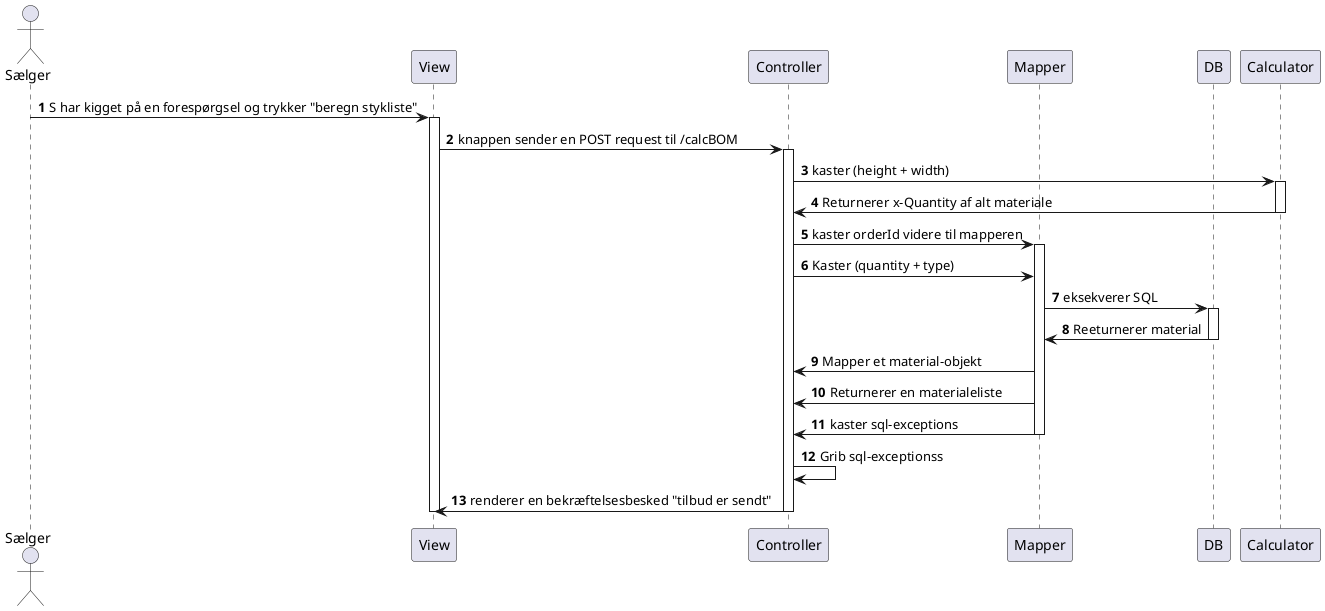 @startuml
'https://plantuml.com/sequence-diagram

autonumber

Actor Sælger
participant View as V
participant Controller as C
participant Mapper as M
participant DB
participant Calculator

Sælger -> V: S har kigget på en forespørgsel og trykker "beregn stykliste"
activate V
V -> C: knappen sender en POST request til /calcBOM
activate C
C -> Calculator: kaster (height + width)
activate Calculator
Calculator -> C: Returnerer x-Quantity af alt materiale
deactivate Calculator
C -> M: kaster orderId videre til mapperen
activate M
C -> M: Kaster (quantity + type)
M -> DB: eksekverer SQL
activate DB
DB -> M: Reeturnerer material
deactivate DB
M -> C: Mapper et material-objekt
M -> C: Returnerer en materialeliste
M -> C : kaster sql-exceptions
deactivate M
C -> C: Grib sql-exceptionss
C -> V: renderer en bekræftelsesbesked "tilbud er sendt"
deactivate C


deactivate V
@enduml